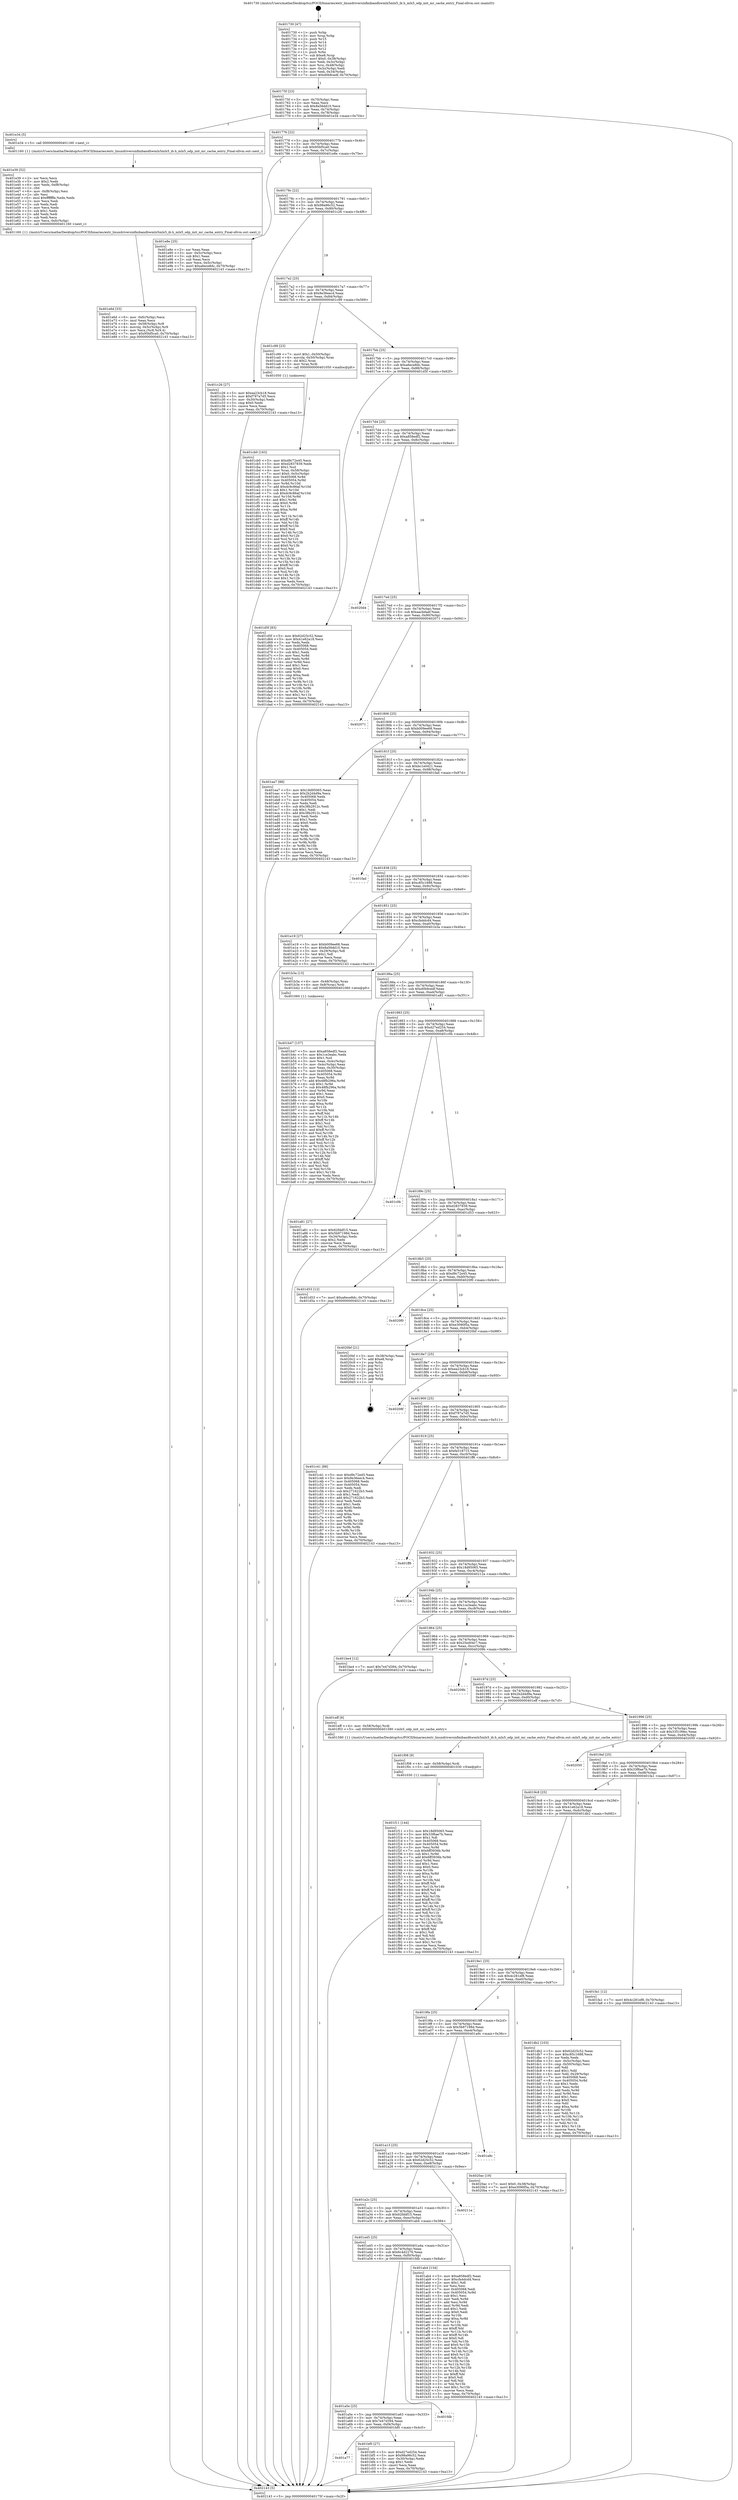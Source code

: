 digraph "0x401730" {
  label = "0x401730 (/mnt/c/Users/mathe/Desktop/tcc/POCII/binaries/extr_linuxdriversinfinibandhwmlx5mlx5_ib.h_mlx5_odp_init_mr_cache_entry_Final-ollvm.out::main(0))"
  labelloc = "t"
  node[shape=record]

  Entry [label="",width=0.3,height=0.3,shape=circle,fillcolor=black,style=filled]
  "0x40175f" [label="{
     0x40175f [23]\l
     | [instrs]\l
     &nbsp;&nbsp;0x40175f \<+3\>: mov -0x70(%rbp),%eax\l
     &nbsp;&nbsp;0x401762 \<+2\>: mov %eax,%ecx\l
     &nbsp;&nbsp;0x401764 \<+6\>: sub $0x8a56dd10,%ecx\l
     &nbsp;&nbsp;0x40176a \<+3\>: mov %eax,-0x74(%rbp)\l
     &nbsp;&nbsp;0x40176d \<+3\>: mov %ecx,-0x78(%rbp)\l
     &nbsp;&nbsp;0x401770 \<+6\>: je 0000000000401e34 \<main+0x704\>\l
  }"]
  "0x401e34" [label="{
     0x401e34 [5]\l
     | [instrs]\l
     &nbsp;&nbsp;0x401e34 \<+5\>: call 0000000000401160 \<next_i\>\l
     | [calls]\l
     &nbsp;&nbsp;0x401160 \{1\} (/mnt/c/Users/mathe/Desktop/tcc/POCII/binaries/extr_linuxdriversinfinibandhwmlx5mlx5_ib.h_mlx5_odp_init_mr_cache_entry_Final-ollvm.out::next_i)\l
  }"]
  "0x401776" [label="{
     0x401776 [22]\l
     | [instrs]\l
     &nbsp;&nbsp;0x401776 \<+5\>: jmp 000000000040177b \<main+0x4b\>\l
     &nbsp;&nbsp;0x40177b \<+3\>: mov -0x74(%rbp),%eax\l
     &nbsp;&nbsp;0x40177e \<+5\>: sub $0x95bf5ca0,%eax\l
     &nbsp;&nbsp;0x401783 \<+3\>: mov %eax,-0x7c(%rbp)\l
     &nbsp;&nbsp;0x401786 \<+6\>: je 0000000000401e8e \<main+0x75e\>\l
  }"]
  Exit [label="",width=0.3,height=0.3,shape=circle,fillcolor=black,style=filled,peripheries=2]
  "0x401e8e" [label="{
     0x401e8e [25]\l
     | [instrs]\l
     &nbsp;&nbsp;0x401e8e \<+2\>: xor %eax,%eax\l
     &nbsp;&nbsp;0x401e90 \<+3\>: mov -0x5c(%rbp),%ecx\l
     &nbsp;&nbsp;0x401e93 \<+3\>: sub $0x1,%eax\l
     &nbsp;&nbsp;0x401e96 \<+2\>: sub %eax,%ecx\l
     &nbsp;&nbsp;0x401e98 \<+3\>: mov %ecx,-0x5c(%rbp)\l
     &nbsp;&nbsp;0x401e9b \<+7\>: movl $0xa6ece8dc,-0x70(%rbp)\l
     &nbsp;&nbsp;0x401ea2 \<+5\>: jmp 0000000000402143 \<main+0xa13\>\l
  }"]
  "0x40178c" [label="{
     0x40178c [22]\l
     | [instrs]\l
     &nbsp;&nbsp;0x40178c \<+5\>: jmp 0000000000401791 \<main+0x61\>\l
     &nbsp;&nbsp;0x401791 \<+3\>: mov -0x74(%rbp),%eax\l
     &nbsp;&nbsp;0x401794 \<+5\>: sub $0x98a96c52,%eax\l
     &nbsp;&nbsp;0x401799 \<+3\>: mov %eax,-0x80(%rbp)\l
     &nbsp;&nbsp;0x40179c \<+6\>: je 0000000000401c26 \<main+0x4f6\>\l
  }"]
  "0x401f11" [label="{
     0x401f11 [144]\l
     | [instrs]\l
     &nbsp;&nbsp;0x401f11 \<+5\>: mov $0x18d95065,%eax\l
     &nbsp;&nbsp;0x401f16 \<+5\>: mov $0x33f6ae7b,%ecx\l
     &nbsp;&nbsp;0x401f1b \<+2\>: mov $0x1,%dl\l
     &nbsp;&nbsp;0x401f1d \<+7\>: mov 0x405068,%esi\l
     &nbsp;&nbsp;0x401f24 \<+8\>: mov 0x405054,%r8d\l
     &nbsp;&nbsp;0x401f2c \<+3\>: mov %esi,%r9d\l
     &nbsp;&nbsp;0x401f2f \<+7\>: sub $0x6ff3936b,%r9d\l
     &nbsp;&nbsp;0x401f36 \<+4\>: sub $0x1,%r9d\l
     &nbsp;&nbsp;0x401f3a \<+7\>: add $0x6ff3936b,%r9d\l
     &nbsp;&nbsp;0x401f41 \<+4\>: imul %r9d,%esi\l
     &nbsp;&nbsp;0x401f45 \<+3\>: and $0x1,%esi\l
     &nbsp;&nbsp;0x401f48 \<+3\>: cmp $0x0,%esi\l
     &nbsp;&nbsp;0x401f4b \<+4\>: sete %r10b\l
     &nbsp;&nbsp;0x401f4f \<+4\>: cmp $0xa,%r8d\l
     &nbsp;&nbsp;0x401f53 \<+4\>: setl %r11b\l
     &nbsp;&nbsp;0x401f57 \<+3\>: mov %r10b,%bl\l
     &nbsp;&nbsp;0x401f5a \<+3\>: xor $0xff,%bl\l
     &nbsp;&nbsp;0x401f5d \<+3\>: mov %r11b,%r14b\l
     &nbsp;&nbsp;0x401f60 \<+4\>: xor $0xff,%r14b\l
     &nbsp;&nbsp;0x401f64 \<+3\>: xor $0x1,%dl\l
     &nbsp;&nbsp;0x401f67 \<+3\>: mov %bl,%r15b\l
     &nbsp;&nbsp;0x401f6a \<+4\>: and $0xff,%r15b\l
     &nbsp;&nbsp;0x401f6e \<+3\>: and %dl,%r10b\l
     &nbsp;&nbsp;0x401f71 \<+3\>: mov %r14b,%r12b\l
     &nbsp;&nbsp;0x401f74 \<+4\>: and $0xff,%r12b\l
     &nbsp;&nbsp;0x401f78 \<+3\>: and %dl,%r11b\l
     &nbsp;&nbsp;0x401f7b \<+3\>: or %r10b,%r15b\l
     &nbsp;&nbsp;0x401f7e \<+3\>: or %r11b,%r12b\l
     &nbsp;&nbsp;0x401f81 \<+3\>: xor %r12b,%r15b\l
     &nbsp;&nbsp;0x401f84 \<+3\>: or %r14b,%bl\l
     &nbsp;&nbsp;0x401f87 \<+3\>: xor $0xff,%bl\l
     &nbsp;&nbsp;0x401f8a \<+3\>: or $0x1,%dl\l
     &nbsp;&nbsp;0x401f8d \<+2\>: and %dl,%bl\l
     &nbsp;&nbsp;0x401f8f \<+3\>: or %bl,%r15b\l
     &nbsp;&nbsp;0x401f92 \<+4\>: test $0x1,%r15b\l
     &nbsp;&nbsp;0x401f96 \<+3\>: cmovne %ecx,%eax\l
     &nbsp;&nbsp;0x401f99 \<+3\>: mov %eax,-0x70(%rbp)\l
     &nbsp;&nbsp;0x401f9c \<+5\>: jmp 0000000000402143 \<main+0xa13\>\l
  }"]
  "0x401c26" [label="{
     0x401c26 [27]\l
     | [instrs]\l
     &nbsp;&nbsp;0x401c26 \<+5\>: mov $0xea23cb18,%eax\l
     &nbsp;&nbsp;0x401c2b \<+5\>: mov $0xf797a7d5,%ecx\l
     &nbsp;&nbsp;0x401c30 \<+3\>: mov -0x30(%rbp),%edx\l
     &nbsp;&nbsp;0x401c33 \<+3\>: cmp $0x0,%edx\l
     &nbsp;&nbsp;0x401c36 \<+3\>: cmove %ecx,%eax\l
     &nbsp;&nbsp;0x401c39 \<+3\>: mov %eax,-0x70(%rbp)\l
     &nbsp;&nbsp;0x401c3c \<+5\>: jmp 0000000000402143 \<main+0xa13\>\l
  }"]
  "0x4017a2" [label="{
     0x4017a2 [25]\l
     | [instrs]\l
     &nbsp;&nbsp;0x4017a2 \<+5\>: jmp 00000000004017a7 \<main+0x77\>\l
     &nbsp;&nbsp;0x4017a7 \<+3\>: mov -0x74(%rbp),%eax\l
     &nbsp;&nbsp;0x4017aa \<+5\>: sub $0x9e36eec4,%eax\l
     &nbsp;&nbsp;0x4017af \<+6\>: mov %eax,-0x84(%rbp)\l
     &nbsp;&nbsp;0x4017b5 \<+6\>: je 0000000000401c99 \<main+0x569\>\l
  }"]
  "0x401f08" [label="{
     0x401f08 [9]\l
     | [instrs]\l
     &nbsp;&nbsp;0x401f08 \<+4\>: mov -0x58(%rbp),%rdi\l
     &nbsp;&nbsp;0x401f0c \<+5\>: call 0000000000401030 \<free@plt\>\l
     | [calls]\l
     &nbsp;&nbsp;0x401030 \{1\} (unknown)\l
  }"]
  "0x401c99" [label="{
     0x401c99 [23]\l
     | [instrs]\l
     &nbsp;&nbsp;0x401c99 \<+7\>: movl $0x1,-0x50(%rbp)\l
     &nbsp;&nbsp;0x401ca0 \<+4\>: movslq -0x50(%rbp),%rax\l
     &nbsp;&nbsp;0x401ca4 \<+4\>: shl $0x2,%rax\l
     &nbsp;&nbsp;0x401ca8 \<+3\>: mov %rax,%rdi\l
     &nbsp;&nbsp;0x401cab \<+5\>: call 0000000000401050 \<malloc@plt\>\l
     | [calls]\l
     &nbsp;&nbsp;0x401050 \{1\} (unknown)\l
  }"]
  "0x4017bb" [label="{
     0x4017bb [25]\l
     | [instrs]\l
     &nbsp;&nbsp;0x4017bb \<+5\>: jmp 00000000004017c0 \<main+0x90\>\l
     &nbsp;&nbsp;0x4017c0 \<+3\>: mov -0x74(%rbp),%eax\l
     &nbsp;&nbsp;0x4017c3 \<+5\>: sub $0xa6ece8dc,%eax\l
     &nbsp;&nbsp;0x4017c8 \<+6\>: mov %eax,-0x88(%rbp)\l
     &nbsp;&nbsp;0x4017ce \<+6\>: je 0000000000401d5f \<main+0x62f\>\l
  }"]
  "0x401e6d" [label="{
     0x401e6d [33]\l
     | [instrs]\l
     &nbsp;&nbsp;0x401e6d \<+6\>: mov -0xfc(%rbp),%ecx\l
     &nbsp;&nbsp;0x401e73 \<+3\>: imul %eax,%ecx\l
     &nbsp;&nbsp;0x401e76 \<+4\>: mov -0x58(%rbp),%r8\l
     &nbsp;&nbsp;0x401e7a \<+4\>: movslq -0x5c(%rbp),%r9\l
     &nbsp;&nbsp;0x401e7e \<+4\>: mov %ecx,(%r8,%r9,4)\l
     &nbsp;&nbsp;0x401e82 \<+7\>: movl $0x95bf5ca0,-0x70(%rbp)\l
     &nbsp;&nbsp;0x401e89 \<+5\>: jmp 0000000000402143 \<main+0xa13\>\l
  }"]
  "0x401d5f" [label="{
     0x401d5f [83]\l
     | [instrs]\l
     &nbsp;&nbsp;0x401d5f \<+5\>: mov $0x62d25c52,%eax\l
     &nbsp;&nbsp;0x401d64 \<+5\>: mov $0x41e62a18,%ecx\l
     &nbsp;&nbsp;0x401d69 \<+2\>: xor %edx,%edx\l
     &nbsp;&nbsp;0x401d6b \<+7\>: mov 0x405068,%esi\l
     &nbsp;&nbsp;0x401d72 \<+7\>: mov 0x405054,%edi\l
     &nbsp;&nbsp;0x401d79 \<+3\>: sub $0x1,%edx\l
     &nbsp;&nbsp;0x401d7c \<+3\>: mov %esi,%r8d\l
     &nbsp;&nbsp;0x401d7f \<+3\>: add %edx,%r8d\l
     &nbsp;&nbsp;0x401d82 \<+4\>: imul %r8d,%esi\l
     &nbsp;&nbsp;0x401d86 \<+3\>: and $0x1,%esi\l
     &nbsp;&nbsp;0x401d89 \<+3\>: cmp $0x0,%esi\l
     &nbsp;&nbsp;0x401d8c \<+4\>: sete %r9b\l
     &nbsp;&nbsp;0x401d90 \<+3\>: cmp $0xa,%edi\l
     &nbsp;&nbsp;0x401d93 \<+4\>: setl %r10b\l
     &nbsp;&nbsp;0x401d97 \<+3\>: mov %r9b,%r11b\l
     &nbsp;&nbsp;0x401d9a \<+3\>: and %r10b,%r11b\l
     &nbsp;&nbsp;0x401d9d \<+3\>: xor %r10b,%r9b\l
     &nbsp;&nbsp;0x401da0 \<+3\>: or %r9b,%r11b\l
     &nbsp;&nbsp;0x401da3 \<+4\>: test $0x1,%r11b\l
     &nbsp;&nbsp;0x401da7 \<+3\>: cmovne %ecx,%eax\l
     &nbsp;&nbsp;0x401daa \<+3\>: mov %eax,-0x70(%rbp)\l
     &nbsp;&nbsp;0x401dad \<+5\>: jmp 0000000000402143 \<main+0xa13\>\l
  }"]
  "0x4017d4" [label="{
     0x4017d4 [25]\l
     | [instrs]\l
     &nbsp;&nbsp;0x4017d4 \<+5\>: jmp 00000000004017d9 \<main+0xa9\>\l
     &nbsp;&nbsp;0x4017d9 \<+3\>: mov -0x74(%rbp),%eax\l
     &nbsp;&nbsp;0x4017dc \<+5\>: sub $0xa858edf2,%eax\l
     &nbsp;&nbsp;0x4017e1 \<+6\>: mov %eax,-0x8c(%rbp)\l
     &nbsp;&nbsp;0x4017e7 \<+6\>: je 00000000004020d4 \<main+0x9a4\>\l
  }"]
  "0x401e39" [label="{
     0x401e39 [52]\l
     | [instrs]\l
     &nbsp;&nbsp;0x401e39 \<+2\>: xor %ecx,%ecx\l
     &nbsp;&nbsp;0x401e3b \<+5\>: mov $0x2,%edx\l
     &nbsp;&nbsp;0x401e40 \<+6\>: mov %edx,-0xf8(%rbp)\l
     &nbsp;&nbsp;0x401e46 \<+1\>: cltd\l
     &nbsp;&nbsp;0x401e47 \<+6\>: mov -0xf8(%rbp),%esi\l
     &nbsp;&nbsp;0x401e4d \<+2\>: idiv %esi\l
     &nbsp;&nbsp;0x401e4f \<+6\>: imul $0xfffffffe,%edx,%edx\l
     &nbsp;&nbsp;0x401e55 \<+2\>: mov %ecx,%edi\l
     &nbsp;&nbsp;0x401e57 \<+2\>: sub %edx,%edi\l
     &nbsp;&nbsp;0x401e59 \<+2\>: mov %ecx,%edx\l
     &nbsp;&nbsp;0x401e5b \<+3\>: sub $0x1,%edx\l
     &nbsp;&nbsp;0x401e5e \<+2\>: add %edx,%edi\l
     &nbsp;&nbsp;0x401e60 \<+2\>: sub %edi,%ecx\l
     &nbsp;&nbsp;0x401e62 \<+6\>: mov %ecx,-0xfc(%rbp)\l
     &nbsp;&nbsp;0x401e68 \<+5\>: call 0000000000401160 \<next_i\>\l
     | [calls]\l
     &nbsp;&nbsp;0x401160 \{1\} (/mnt/c/Users/mathe/Desktop/tcc/POCII/binaries/extr_linuxdriversinfinibandhwmlx5mlx5_ib.h_mlx5_odp_init_mr_cache_entry_Final-ollvm.out::next_i)\l
  }"]
  "0x4020d4" [label="{
     0x4020d4\l
  }", style=dashed]
  "0x4017ed" [label="{
     0x4017ed [25]\l
     | [instrs]\l
     &nbsp;&nbsp;0x4017ed \<+5\>: jmp 00000000004017f2 \<main+0xc2\>\l
     &nbsp;&nbsp;0x4017f2 \<+3\>: mov -0x74(%rbp),%eax\l
     &nbsp;&nbsp;0x4017f5 \<+5\>: sub $0xaacbdaef,%eax\l
     &nbsp;&nbsp;0x4017fa \<+6\>: mov %eax,-0x90(%rbp)\l
     &nbsp;&nbsp;0x401800 \<+6\>: je 0000000000402071 \<main+0x941\>\l
  }"]
  "0x401cb0" [label="{
     0x401cb0 [163]\l
     | [instrs]\l
     &nbsp;&nbsp;0x401cb0 \<+5\>: mov $0xd9c72e45,%ecx\l
     &nbsp;&nbsp;0x401cb5 \<+5\>: mov $0xd2837839,%edx\l
     &nbsp;&nbsp;0x401cba \<+3\>: mov $0x1,%sil\l
     &nbsp;&nbsp;0x401cbd \<+4\>: mov %rax,-0x58(%rbp)\l
     &nbsp;&nbsp;0x401cc1 \<+7\>: movl $0x0,-0x5c(%rbp)\l
     &nbsp;&nbsp;0x401cc8 \<+8\>: mov 0x405068,%r8d\l
     &nbsp;&nbsp;0x401cd0 \<+8\>: mov 0x405054,%r9d\l
     &nbsp;&nbsp;0x401cd8 \<+3\>: mov %r8d,%r10d\l
     &nbsp;&nbsp;0x401cdb \<+7\>: add $0xdc9c86af,%r10d\l
     &nbsp;&nbsp;0x401ce2 \<+4\>: sub $0x1,%r10d\l
     &nbsp;&nbsp;0x401ce6 \<+7\>: sub $0xdc9c86af,%r10d\l
     &nbsp;&nbsp;0x401ced \<+4\>: imul %r10d,%r8d\l
     &nbsp;&nbsp;0x401cf1 \<+4\>: and $0x1,%r8d\l
     &nbsp;&nbsp;0x401cf5 \<+4\>: cmp $0x0,%r8d\l
     &nbsp;&nbsp;0x401cf9 \<+4\>: sete %r11b\l
     &nbsp;&nbsp;0x401cfd \<+4\>: cmp $0xa,%r9d\l
     &nbsp;&nbsp;0x401d01 \<+3\>: setl %bl\l
     &nbsp;&nbsp;0x401d04 \<+3\>: mov %r11b,%r14b\l
     &nbsp;&nbsp;0x401d07 \<+4\>: xor $0xff,%r14b\l
     &nbsp;&nbsp;0x401d0b \<+3\>: mov %bl,%r15b\l
     &nbsp;&nbsp;0x401d0e \<+4\>: xor $0xff,%r15b\l
     &nbsp;&nbsp;0x401d12 \<+4\>: xor $0x0,%sil\l
     &nbsp;&nbsp;0x401d16 \<+3\>: mov %r14b,%r12b\l
     &nbsp;&nbsp;0x401d19 \<+4\>: and $0x0,%r12b\l
     &nbsp;&nbsp;0x401d1d \<+3\>: and %sil,%r11b\l
     &nbsp;&nbsp;0x401d20 \<+3\>: mov %r15b,%r13b\l
     &nbsp;&nbsp;0x401d23 \<+4\>: and $0x0,%r13b\l
     &nbsp;&nbsp;0x401d27 \<+3\>: and %sil,%bl\l
     &nbsp;&nbsp;0x401d2a \<+3\>: or %r11b,%r12b\l
     &nbsp;&nbsp;0x401d2d \<+3\>: or %bl,%r13b\l
     &nbsp;&nbsp;0x401d30 \<+3\>: xor %r13b,%r12b\l
     &nbsp;&nbsp;0x401d33 \<+3\>: or %r15b,%r14b\l
     &nbsp;&nbsp;0x401d36 \<+4\>: xor $0xff,%r14b\l
     &nbsp;&nbsp;0x401d3a \<+4\>: or $0x0,%sil\l
     &nbsp;&nbsp;0x401d3e \<+3\>: and %sil,%r14b\l
     &nbsp;&nbsp;0x401d41 \<+3\>: or %r14b,%r12b\l
     &nbsp;&nbsp;0x401d44 \<+4\>: test $0x1,%r12b\l
     &nbsp;&nbsp;0x401d48 \<+3\>: cmovne %edx,%ecx\l
     &nbsp;&nbsp;0x401d4b \<+3\>: mov %ecx,-0x70(%rbp)\l
     &nbsp;&nbsp;0x401d4e \<+5\>: jmp 0000000000402143 \<main+0xa13\>\l
  }"]
  "0x402071" [label="{
     0x402071\l
  }", style=dashed]
  "0x401806" [label="{
     0x401806 [25]\l
     | [instrs]\l
     &nbsp;&nbsp;0x401806 \<+5\>: jmp 000000000040180b \<main+0xdb\>\l
     &nbsp;&nbsp;0x40180b \<+3\>: mov -0x74(%rbp),%eax\l
     &nbsp;&nbsp;0x40180e \<+5\>: sub $0xb009ee68,%eax\l
     &nbsp;&nbsp;0x401813 \<+6\>: mov %eax,-0x94(%rbp)\l
     &nbsp;&nbsp;0x401819 \<+6\>: je 0000000000401ea7 \<main+0x777\>\l
  }"]
  "0x401a77" [label="{
     0x401a77\l
  }", style=dashed]
  "0x401ea7" [label="{
     0x401ea7 [88]\l
     | [instrs]\l
     &nbsp;&nbsp;0x401ea7 \<+5\>: mov $0x18d95065,%eax\l
     &nbsp;&nbsp;0x401eac \<+5\>: mov $0x2b2d4d9a,%ecx\l
     &nbsp;&nbsp;0x401eb1 \<+7\>: mov 0x405068,%edx\l
     &nbsp;&nbsp;0x401eb8 \<+7\>: mov 0x405054,%esi\l
     &nbsp;&nbsp;0x401ebf \<+2\>: mov %edx,%edi\l
     &nbsp;&nbsp;0x401ec1 \<+6\>: sub $0x38b2912c,%edi\l
     &nbsp;&nbsp;0x401ec7 \<+3\>: sub $0x1,%edi\l
     &nbsp;&nbsp;0x401eca \<+6\>: add $0x38b2912c,%edi\l
     &nbsp;&nbsp;0x401ed0 \<+3\>: imul %edi,%edx\l
     &nbsp;&nbsp;0x401ed3 \<+3\>: and $0x1,%edx\l
     &nbsp;&nbsp;0x401ed6 \<+3\>: cmp $0x0,%edx\l
     &nbsp;&nbsp;0x401ed9 \<+4\>: sete %r8b\l
     &nbsp;&nbsp;0x401edd \<+3\>: cmp $0xa,%esi\l
     &nbsp;&nbsp;0x401ee0 \<+4\>: setl %r9b\l
     &nbsp;&nbsp;0x401ee4 \<+3\>: mov %r8b,%r10b\l
     &nbsp;&nbsp;0x401ee7 \<+3\>: and %r9b,%r10b\l
     &nbsp;&nbsp;0x401eea \<+3\>: xor %r9b,%r8b\l
     &nbsp;&nbsp;0x401eed \<+3\>: or %r8b,%r10b\l
     &nbsp;&nbsp;0x401ef0 \<+4\>: test $0x1,%r10b\l
     &nbsp;&nbsp;0x401ef4 \<+3\>: cmovne %ecx,%eax\l
     &nbsp;&nbsp;0x401ef7 \<+3\>: mov %eax,-0x70(%rbp)\l
     &nbsp;&nbsp;0x401efa \<+5\>: jmp 0000000000402143 \<main+0xa13\>\l
  }"]
  "0x40181f" [label="{
     0x40181f [25]\l
     | [instrs]\l
     &nbsp;&nbsp;0x40181f \<+5\>: jmp 0000000000401824 \<main+0xf4\>\l
     &nbsp;&nbsp;0x401824 \<+3\>: mov -0x74(%rbp),%eax\l
     &nbsp;&nbsp;0x401827 \<+5\>: sub $0xbc1e0421,%eax\l
     &nbsp;&nbsp;0x40182c \<+6\>: mov %eax,-0x98(%rbp)\l
     &nbsp;&nbsp;0x401832 \<+6\>: je 0000000000401fad \<main+0x87d\>\l
  }"]
  "0x401bf0" [label="{
     0x401bf0 [27]\l
     | [instrs]\l
     &nbsp;&nbsp;0x401bf0 \<+5\>: mov $0xd27ed254,%eax\l
     &nbsp;&nbsp;0x401bf5 \<+5\>: mov $0x98a96c52,%ecx\l
     &nbsp;&nbsp;0x401bfa \<+3\>: mov -0x30(%rbp),%edx\l
     &nbsp;&nbsp;0x401bfd \<+3\>: cmp $0x1,%edx\l
     &nbsp;&nbsp;0x401c00 \<+3\>: cmovl %ecx,%eax\l
     &nbsp;&nbsp;0x401c03 \<+3\>: mov %eax,-0x70(%rbp)\l
     &nbsp;&nbsp;0x401c06 \<+5\>: jmp 0000000000402143 \<main+0xa13\>\l
  }"]
  "0x401fad" [label="{
     0x401fad\l
  }", style=dashed]
  "0x401838" [label="{
     0x401838 [25]\l
     | [instrs]\l
     &nbsp;&nbsp;0x401838 \<+5\>: jmp 000000000040183d \<main+0x10d\>\l
     &nbsp;&nbsp;0x40183d \<+3\>: mov -0x74(%rbp),%eax\l
     &nbsp;&nbsp;0x401840 \<+5\>: sub $0xc85c1688,%eax\l
     &nbsp;&nbsp;0x401845 \<+6\>: mov %eax,-0x9c(%rbp)\l
     &nbsp;&nbsp;0x40184b \<+6\>: je 0000000000401e19 \<main+0x6e9\>\l
  }"]
  "0x401a5e" [label="{
     0x401a5e [25]\l
     | [instrs]\l
     &nbsp;&nbsp;0x401a5e \<+5\>: jmp 0000000000401a63 \<main+0x333\>\l
     &nbsp;&nbsp;0x401a63 \<+3\>: mov -0x74(%rbp),%eax\l
     &nbsp;&nbsp;0x401a66 \<+5\>: sub $0x7e47d394,%eax\l
     &nbsp;&nbsp;0x401a6b \<+6\>: mov %eax,-0xf4(%rbp)\l
     &nbsp;&nbsp;0x401a71 \<+6\>: je 0000000000401bf0 \<main+0x4c0\>\l
  }"]
  "0x401e19" [label="{
     0x401e19 [27]\l
     | [instrs]\l
     &nbsp;&nbsp;0x401e19 \<+5\>: mov $0xb009ee68,%eax\l
     &nbsp;&nbsp;0x401e1e \<+5\>: mov $0x8a56dd10,%ecx\l
     &nbsp;&nbsp;0x401e23 \<+3\>: mov -0x29(%rbp),%dl\l
     &nbsp;&nbsp;0x401e26 \<+3\>: test $0x1,%dl\l
     &nbsp;&nbsp;0x401e29 \<+3\>: cmovne %ecx,%eax\l
     &nbsp;&nbsp;0x401e2c \<+3\>: mov %eax,-0x70(%rbp)\l
     &nbsp;&nbsp;0x401e2f \<+5\>: jmp 0000000000402143 \<main+0xa13\>\l
  }"]
  "0x401851" [label="{
     0x401851 [25]\l
     | [instrs]\l
     &nbsp;&nbsp;0x401851 \<+5\>: jmp 0000000000401856 \<main+0x126\>\l
     &nbsp;&nbsp;0x401856 \<+3\>: mov -0x74(%rbp),%eax\l
     &nbsp;&nbsp;0x401859 \<+5\>: sub $0xcfa4dcd4,%eax\l
     &nbsp;&nbsp;0x40185e \<+6\>: mov %eax,-0xa0(%rbp)\l
     &nbsp;&nbsp;0x401864 \<+6\>: je 0000000000401b3a \<main+0x40a\>\l
  }"]
  "0x401fdb" [label="{
     0x401fdb\l
  }", style=dashed]
  "0x401b3a" [label="{
     0x401b3a [13]\l
     | [instrs]\l
     &nbsp;&nbsp;0x401b3a \<+4\>: mov -0x48(%rbp),%rax\l
     &nbsp;&nbsp;0x401b3e \<+4\>: mov 0x8(%rax),%rdi\l
     &nbsp;&nbsp;0x401b42 \<+5\>: call 0000000000401060 \<atoi@plt\>\l
     | [calls]\l
     &nbsp;&nbsp;0x401060 \{1\} (unknown)\l
  }"]
  "0x40186a" [label="{
     0x40186a [25]\l
     | [instrs]\l
     &nbsp;&nbsp;0x40186a \<+5\>: jmp 000000000040186f \<main+0x13f\>\l
     &nbsp;&nbsp;0x40186f \<+3\>: mov -0x74(%rbp),%eax\l
     &nbsp;&nbsp;0x401872 \<+5\>: sub $0xd0b9cedf,%eax\l
     &nbsp;&nbsp;0x401877 \<+6\>: mov %eax,-0xa4(%rbp)\l
     &nbsp;&nbsp;0x40187d \<+6\>: je 0000000000401a81 \<main+0x351\>\l
  }"]
  "0x401b47" [label="{
     0x401b47 [157]\l
     | [instrs]\l
     &nbsp;&nbsp;0x401b47 \<+5\>: mov $0xa858edf2,%ecx\l
     &nbsp;&nbsp;0x401b4c \<+5\>: mov $0x1ce3eabc,%edx\l
     &nbsp;&nbsp;0x401b51 \<+3\>: mov $0x1,%sil\l
     &nbsp;&nbsp;0x401b54 \<+3\>: mov %eax,-0x4c(%rbp)\l
     &nbsp;&nbsp;0x401b57 \<+3\>: mov -0x4c(%rbp),%eax\l
     &nbsp;&nbsp;0x401b5a \<+3\>: mov %eax,-0x30(%rbp)\l
     &nbsp;&nbsp;0x401b5d \<+7\>: mov 0x405068,%eax\l
     &nbsp;&nbsp;0x401b64 \<+8\>: mov 0x405054,%r8d\l
     &nbsp;&nbsp;0x401b6c \<+3\>: mov %eax,%r9d\l
     &nbsp;&nbsp;0x401b6f \<+7\>: add $0x48fb296a,%r9d\l
     &nbsp;&nbsp;0x401b76 \<+4\>: sub $0x1,%r9d\l
     &nbsp;&nbsp;0x401b7a \<+7\>: sub $0x48fb296a,%r9d\l
     &nbsp;&nbsp;0x401b81 \<+4\>: imul %r9d,%eax\l
     &nbsp;&nbsp;0x401b85 \<+3\>: and $0x1,%eax\l
     &nbsp;&nbsp;0x401b88 \<+3\>: cmp $0x0,%eax\l
     &nbsp;&nbsp;0x401b8b \<+4\>: sete %r10b\l
     &nbsp;&nbsp;0x401b8f \<+4\>: cmp $0xa,%r8d\l
     &nbsp;&nbsp;0x401b93 \<+4\>: setl %r11b\l
     &nbsp;&nbsp;0x401b97 \<+3\>: mov %r10b,%bl\l
     &nbsp;&nbsp;0x401b9a \<+3\>: xor $0xff,%bl\l
     &nbsp;&nbsp;0x401b9d \<+3\>: mov %r11b,%r14b\l
     &nbsp;&nbsp;0x401ba0 \<+4\>: xor $0xff,%r14b\l
     &nbsp;&nbsp;0x401ba4 \<+4\>: xor $0x1,%sil\l
     &nbsp;&nbsp;0x401ba8 \<+3\>: mov %bl,%r15b\l
     &nbsp;&nbsp;0x401bab \<+4\>: and $0xff,%r15b\l
     &nbsp;&nbsp;0x401baf \<+3\>: and %sil,%r10b\l
     &nbsp;&nbsp;0x401bb2 \<+3\>: mov %r14b,%r12b\l
     &nbsp;&nbsp;0x401bb5 \<+4\>: and $0xff,%r12b\l
     &nbsp;&nbsp;0x401bb9 \<+3\>: and %sil,%r11b\l
     &nbsp;&nbsp;0x401bbc \<+3\>: or %r10b,%r15b\l
     &nbsp;&nbsp;0x401bbf \<+3\>: or %r11b,%r12b\l
     &nbsp;&nbsp;0x401bc2 \<+3\>: xor %r12b,%r15b\l
     &nbsp;&nbsp;0x401bc5 \<+3\>: or %r14b,%bl\l
     &nbsp;&nbsp;0x401bc8 \<+3\>: xor $0xff,%bl\l
     &nbsp;&nbsp;0x401bcb \<+4\>: or $0x1,%sil\l
     &nbsp;&nbsp;0x401bcf \<+3\>: and %sil,%bl\l
     &nbsp;&nbsp;0x401bd2 \<+3\>: or %bl,%r15b\l
     &nbsp;&nbsp;0x401bd5 \<+4\>: test $0x1,%r15b\l
     &nbsp;&nbsp;0x401bd9 \<+3\>: cmovne %edx,%ecx\l
     &nbsp;&nbsp;0x401bdc \<+3\>: mov %ecx,-0x70(%rbp)\l
     &nbsp;&nbsp;0x401bdf \<+5\>: jmp 0000000000402143 \<main+0xa13\>\l
  }"]
  "0x401a81" [label="{
     0x401a81 [27]\l
     | [instrs]\l
     &nbsp;&nbsp;0x401a81 \<+5\>: mov $0x62fddf15,%eax\l
     &nbsp;&nbsp;0x401a86 \<+5\>: mov $0x5b97198d,%ecx\l
     &nbsp;&nbsp;0x401a8b \<+3\>: mov -0x34(%rbp),%edx\l
     &nbsp;&nbsp;0x401a8e \<+3\>: cmp $0x2,%edx\l
     &nbsp;&nbsp;0x401a91 \<+3\>: cmovne %ecx,%eax\l
     &nbsp;&nbsp;0x401a94 \<+3\>: mov %eax,-0x70(%rbp)\l
     &nbsp;&nbsp;0x401a97 \<+5\>: jmp 0000000000402143 \<main+0xa13\>\l
  }"]
  "0x401883" [label="{
     0x401883 [25]\l
     | [instrs]\l
     &nbsp;&nbsp;0x401883 \<+5\>: jmp 0000000000401888 \<main+0x158\>\l
     &nbsp;&nbsp;0x401888 \<+3\>: mov -0x74(%rbp),%eax\l
     &nbsp;&nbsp;0x40188b \<+5\>: sub $0xd27ed254,%eax\l
     &nbsp;&nbsp;0x401890 \<+6\>: mov %eax,-0xa8(%rbp)\l
     &nbsp;&nbsp;0x401896 \<+6\>: je 0000000000401c0b \<main+0x4db\>\l
  }"]
  "0x402143" [label="{
     0x402143 [5]\l
     | [instrs]\l
     &nbsp;&nbsp;0x402143 \<+5\>: jmp 000000000040175f \<main+0x2f\>\l
  }"]
  "0x401730" [label="{
     0x401730 [47]\l
     | [instrs]\l
     &nbsp;&nbsp;0x401730 \<+1\>: push %rbp\l
     &nbsp;&nbsp;0x401731 \<+3\>: mov %rsp,%rbp\l
     &nbsp;&nbsp;0x401734 \<+2\>: push %r15\l
     &nbsp;&nbsp;0x401736 \<+2\>: push %r14\l
     &nbsp;&nbsp;0x401738 \<+2\>: push %r13\l
     &nbsp;&nbsp;0x40173a \<+2\>: push %r12\l
     &nbsp;&nbsp;0x40173c \<+1\>: push %rbx\l
     &nbsp;&nbsp;0x40173d \<+7\>: sub $0xe8,%rsp\l
     &nbsp;&nbsp;0x401744 \<+7\>: movl $0x0,-0x38(%rbp)\l
     &nbsp;&nbsp;0x40174b \<+3\>: mov %edi,-0x3c(%rbp)\l
     &nbsp;&nbsp;0x40174e \<+4\>: mov %rsi,-0x48(%rbp)\l
     &nbsp;&nbsp;0x401752 \<+3\>: mov -0x3c(%rbp),%edi\l
     &nbsp;&nbsp;0x401755 \<+3\>: mov %edi,-0x34(%rbp)\l
     &nbsp;&nbsp;0x401758 \<+7\>: movl $0xd0b9cedf,-0x70(%rbp)\l
  }"]
  "0x401a45" [label="{
     0x401a45 [25]\l
     | [instrs]\l
     &nbsp;&nbsp;0x401a45 \<+5\>: jmp 0000000000401a4a \<main+0x31a\>\l
     &nbsp;&nbsp;0x401a4a \<+3\>: mov -0x74(%rbp),%eax\l
     &nbsp;&nbsp;0x401a4d \<+5\>: sub $0x6c4d2276,%eax\l
     &nbsp;&nbsp;0x401a52 \<+6\>: mov %eax,-0xf0(%rbp)\l
     &nbsp;&nbsp;0x401a58 \<+6\>: je 0000000000401fdb \<main+0x8ab\>\l
  }"]
  "0x401c0b" [label="{
     0x401c0b\l
  }", style=dashed]
  "0x40189c" [label="{
     0x40189c [25]\l
     | [instrs]\l
     &nbsp;&nbsp;0x40189c \<+5\>: jmp 00000000004018a1 \<main+0x171\>\l
     &nbsp;&nbsp;0x4018a1 \<+3\>: mov -0x74(%rbp),%eax\l
     &nbsp;&nbsp;0x4018a4 \<+5\>: sub $0xd2837839,%eax\l
     &nbsp;&nbsp;0x4018a9 \<+6\>: mov %eax,-0xac(%rbp)\l
     &nbsp;&nbsp;0x4018af \<+6\>: je 0000000000401d53 \<main+0x623\>\l
  }"]
  "0x401ab4" [label="{
     0x401ab4 [134]\l
     | [instrs]\l
     &nbsp;&nbsp;0x401ab4 \<+5\>: mov $0xa858edf2,%eax\l
     &nbsp;&nbsp;0x401ab9 \<+5\>: mov $0xcfa4dcd4,%ecx\l
     &nbsp;&nbsp;0x401abe \<+2\>: mov $0x1,%dl\l
     &nbsp;&nbsp;0x401ac0 \<+2\>: xor %esi,%esi\l
     &nbsp;&nbsp;0x401ac2 \<+7\>: mov 0x405068,%edi\l
     &nbsp;&nbsp;0x401ac9 \<+8\>: mov 0x405054,%r8d\l
     &nbsp;&nbsp;0x401ad1 \<+3\>: sub $0x1,%esi\l
     &nbsp;&nbsp;0x401ad4 \<+3\>: mov %edi,%r9d\l
     &nbsp;&nbsp;0x401ad7 \<+3\>: add %esi,%r9d\l
     &nbsp;&nbsp;0x401ada \<+4\>: imul %r9d,%edi\l
     &nbsp;&nbsp;0x401ade \<+3\>: and $0x1,%edi\l
     &nbsp;&nbsp;0x401ae1 \<+3\>: cmp $0x0,%edi\l
     &nbsp;&nbsp;0x401ae4 \<+4\>: sete %r10b\l
     &nbsp;&nbsp;0x401ae8 \<+4\>: cmp $0xa,%r8d\l
     &nbsp;&nbsp;0x401aec \<+4\>: setl %r11b\l
     &nbsp;&nbsp;0x401af0 \<+3\>: mov %r10b,%bl\l
     &nbsp;&nbsp;0x401af3 \<+3\>: xor $0xff,%bl\l
     &nbsp;&nbsp;0x401af6 \<+3\>: mov %r11b,%r14b\l
     &nbsp;&nbsp;0x401af9 \<+4\>: xor $0xff,%r14b\l
     &nbsp;&nbsp;0x401afd \<+3\>: xor $0x0,%dl\l
     &nbsp;&nbsp;0x401b00 \<+3\>: mov %bl,%r15b\l
     &nbsp;&nbsp;0x401b03 \<+4\>: and $0x0,%r15b\l
     &nbsp;&nbsp;0x401b07 \<+3\>: and %dl,%r10b\l
     &nbsp;&nbsp;0x401b0a \<+3\>: mov %r14b,%r12b\l
     &nbsp;&nbsp;0x401b0d \<+4\>: and $0x0,%r12b\l
     &nbsp;&nbsp;0x401b11 \<+3\>: and %dl,%r11b\l
     &nbsp;&nbsp;0x401b14 \<+3\>: or %r10b,%r15b\l
     &nbsp;&nbsp;0x401b17 \<+3\>: or %r11b,%r12b\l
     &nbsp;&nbsp;0x401b1a \<+3\>: xor %r12b,%r15b\l
     &nbsp;&nbsp;0x401b1d \<+3\>: or %r14b,%bl\l
     &nbsp;&nbsp;0x401b20 \<+3\>: xor $0xff,%bl\l
     &nbsp;&nbsp;0x401b23 \<+3\>: or $0x0,%dl\l
     &nbsp;&nbsp;0x401b26 \<+2\>: and %dl,%bl\l
     &nbsp;&nbsp;0x401b28 \<+3\>: or %bl,%r15b\l
     &nbsp;&nbsp;0x401b2b \<+4\>: test $0x1,%r15b\l
     &nbsp;&nbsp;0x401b2f \<+3\>: cmovne %ecx,%eax\l
     &nbsp;&nbsp;0x401b32 \<+3\>: mov %eax,-0x70(%rbp)\l
     &nbsp;&nbsp;0x401b35 \<+5\>: jmp 0000000000402143 \<main+0xa13\>\l
  }"]
  "0x401d53" [label="{
     0x401d53 [12]\l
     | [instrs]\l
     &nbsp;&nbsp;0x401d53 \<+7\>: movl $0xa6ece8dc,-0x70(%rbp)\l
     &nbsp;&nbsp;0x401d5a \<+5\>: jmp 0000000000402143 \<main+0xa13\>\l
  }"]
  "0x4018b5" [label="{
     0x4018b5 [25]\l
     | [instrs]\l
     &nbsp;&nbsp;0x4018b5 \<+5\>: jmp 00000000004018ba \<main+0x18a\>\l
     &nbsp;&nbsp;0x4018ba \<+3\>: mov -0x74(%rbp),%eax\l
     &nbsp;&nbsp;0x4018bd \<+5\>: sub $0xd9c72e45,%eax\l
     &nbsp;&nbsp;0x4018c2 \<+6\>: mov %eax,-0xb0(%rbp)\l
     &nbsp;&nbsp;0x4018c8 \<+6\>: je 00000000004020f0 \<main+0x9c0\>\l
  }"]
  "0x401a2c" [label="{
     0x401a2c [25]\l
     | [instrs]\l
     &nbsp;&nbsp;0x401a2c \<+5\>: jmp 0000000000401a31 \<main+0x301\>\l
     &nbsp;&nbsp;0x401a31 \<+3\>: mov -0x74(%rbp),%eax\l
     &nbsp;&nbsp;0x401a34 \<+5\>: sub $0x62fddf15,%eax\l
     &nbsp;&nbsp;0x401a39 \<+6\>: mov %eax,-0xec(%rbp)\l
     &nbsp;&nbsp;0x401a3f \<+6\>: je 0000000000401ab4 \<main+0x384\>\l
  }"]
  "0x4020f0" [label="{
     0x4020f0\l
  }", style=dashed]
  "0x4018ce" [label="{
     0x4018ce [25]\l
     | [instrs]\l
     &nbsp;&nbsp;0x4018ce \<+5\>: jmp 00000000004018d3 \<main+0x1a3\>\l
     &nbsp;&nbsp;0x4018d3 \<+3\>: mov -0x74(%rbp),%eax\l
     &nbsp;&nbsp;0x4018d6 \<+5\>: sub $0xe3090f5a,%eax\l
     &nbsp;&nbsp;0x4018db \<+6\>: mov %eax,-0xb4(%rbp)\l
     &nbsp;&nbsp;0x4018e1 \<+6\>: je 00000000004020bf \<main+0x98f\>\l
  }"]
  "0x40211e" [label="{
     0x40211e\l
  }", style=dashed]
  "0x4020bf" [label="{
     0x4020bf [21]\l
     | [instrs]\l
     &nbsp;&nbsp;0x4020bf \<+3\>: mov -0x38(%rbp),%eax\l
     &nbsp;&nbsp;0x4020c2 \<+7\>: add $0xe8,%rsp\l
     &nbsp;&nbsp;0x4020c9 \<+1\>: pop %rbx\l
     &nbsp;&nbsp;0x4020ca \<+2\>: pop %r12\l
     &nbsp;&nbsp;0x4020cc \<+2\>: pop %r13\l
     &nbsp;&nbsp;0x4020ce \<+2\>: pop %r14\l
     &nbsp;&nbsp;0x4020d0 \<+2\>: pop %r15\l
     &nbsp;&nbsp;0x4020d2 \<+1\>: pop %rbp\l
     &nbsp;&nbsp;0x4020d3 \<+1\>: ret\l
  }"]
  "0x4018e7" [label="{
     0x4018e7 [25]\l
     | [instrs]\l
     &nbsp;&nbsp;0x4018e7 \<+5\>: jmp 00000000004018ec \<main+0x1bc\>\l
     &nbsp;&nbsp;0x4018ec \<+3\>: mov -0x74(%rbp),%eax\l
     &nbsp;&nbsp;0x4018ef \<+5\>: sub $0xea23cb18,%eax\l
     &nbsp;&nbsp;0x4018f4 \<+6\>: mov %eax,-0xb8(%rbp)\l
     &nbsp;&nbsp;0x4018fa \<+6\>: je 000000000040208f \<main+0x95f\>\l
  }"]
  "0x401a13" [label="{
     0x401a13 [25]\l
     | [instrs]\l
     &nbsp;&nbsp;0x401a13 \<+5\>: jmp 0000000000401a18 \<main+0x2e8\>\l
     &nbsp;&nbsp;0x401a18 \<+3\>: mov -0x74(%rbp),%eax\l
     &nbsp;&nbsp;0x401a1b \<+5\>: sub $0x62d25c52,%eax\l
     &nbsp;&nbsp;0x401a20 \<+6\>: mov %eax,-0xe8(%rbp)\l
     &nbsp;&nbsp;0x401a26 \<+6\>: je 000000000040211e \<main+0x9ee\>\l
  }"]
  "0x40208f" [label="{
     0x40208f\l
  }", style=dashed]
  "0x401900" [label="{
     0x401900 [25]\l
     | [instrs]\l
     &nbsp;&nbsp;0x401900 \<+5\>: jmp 0000000000401905 \<main+0x1d5\>\l
     &nbsp;&nbsp;0x401905 \<+3\>: mov -0x74(%rbp),%eax\l
     &nbsp;&nbsp;0x401908 \<+5\>: sub $0xf797a7d5,%eax\l
     &nbsp;&nbsp;0x40190d \<+6\>: mov %eax,-0xbc(%rbp)\l
     &nbsp;&nbsp;0x401913 \<+6\>: je 0000000000401c41 \<main+0x511\>\l
  }"]
  "0x401a9c" [label="{
     0x401a9c\l
  }", style=dashed]
  "0x401c41" [label="{
     0x401c41 [88]\l
     | [instrs]\l
     &nbsp;&nbsp;0x401c41 \<+5\>: mov $0xd9c72e45,%eax\l
     &nbsp;&nbsp;0x401c46 \<+5\>: mov $0x9e36eec4,%ecx\l
     &nbsp;&nbsp;0x401c4b \<+7\>: mov 0x405068,%edx\l
     &nbsp;&nbsp;0x401c52 \<+7\>: mov 0x405054,%esi\l
     &nbsp;&nbsp;0x401c59 \<+2\>: mov %edx,%edi\l
     &nbsp;&nbsp;0x401c5b \<+6\>: sub $0x271622b3,%edi\l
     &nbsp;&nbsp;0x401c61 \<+3\>: sub $0x1,%edi\l
     &nbsp;&nbsp;0x401c64 \<+6\>: add $0x271622b3,%edi\l
     &nbsp;&nbsp;0x401c6a \<+3\>: imul %edi,%edx\l
     &nbsp;&nbsp;0x401c6d \<+3\>: and $0x1,%edx\l
     &nbsp;&nbsp;0x401c70 \<+3\>: cmp $0x0,%edx\l
     &nbsp;&nbsp;0x401c73 \<+4\>: sete %r8b\l
     &nbsp;&nbsp;0x401c77 \<+3\>: cmp $0xa,%esi\l
     &nbsp;&nbsp;0x401c7a \<+4\>: setl %r9b\l
     &nbsp;&nbsp;0x401c7e \<+3\>: mov %r8b,%r10b\l
     &nbsp;&nbsp;0x401c81 \<+3\>: and %r9b,%r10b\l
     &nbsp;&nbsp;0x401c84 \<+3\>: xor %r9b,%r8b\l
     &nbsp;&nbsp;0x401c87 \<+3\>: or %r8b,%r10b\l
     &nbsp;&nbsp;0x401c8a \<+4\>: test $0x1,%r10b\l
     &nbsp;&nbsp;0x401c8e \<+3\>: cmovne %ecx,%eax\l
     &nbsp;&nbsp;0x401c91 \<+3\>: mov %eax,-0x70(%rbp)\l
     &nbsp;&nbsp;0x401c94 \<+5\>: jmp 0000000000402143 \<main+0xa13\>\l
  }"]
  "0x401919" [label="{
     0x401919 [25]\l
     | [instrs]\l
     &nbsp;&nbsp;0x401919 \<+5\>: jmp 000000000040191e \<main+0x1ee\>\l
     &nbsp;&nbsp;0x40191e \<+3\>: mov -0x74(%rbp),%eax\l
     &nbsp;&nbsp;0x401921 \<+5\>: sub $0xfa518715,%eax\l
     &nbsp;&nbsp;0x401926 \<+6\>: mov %eax,-0xc0(%rbp)\l
     &nbsp;&nbsp;0x40192c \<+6\>: je 0000000000401ff6 \<main+0x8c6\>\l
  }"]
  "0x4019fa" [label="{
     0x4019fa [25]\l
     | [instrs]\l
     &nbsp;&nbsp;0x4019fa \<+5\>: jmp 00000000004019ff \<main+0x2cf\>\l
     &nbsp;&nbsp;0x4019ff \<+3\>: mov -0x74(%rbp),%eax\l
     &nbsp;&nbsp;0x401a02 \<+5\>: sub $0x5b97198d,%eax\l
     &nbsp;&nbsp;0x401a07 \<+6\>: mov %eax,-0xe4(%rbp)\l
     &nbsp;&nbsp;0x401a0d \<+6\>: je 0000000000401a9c \<main+0x36c\>\l
  }"]
  "0x401ff6" [label="{
     0x401ff6\l
  }", style=dashed]
  "0x401932" [label="{
     0x401932 [25]\l
     | [instrs]\l
     &nbsp;&nbsp;0x401932 \<+5\>: jmp 0000000000401937 \<main+0x207\>\l
     &nbsp;&nbsp;0x401937 \<+3\>: mov -0x74(%rbp),%eax\l
     &nbsp;&nbsp;0x40193a \<+5\>: sub $0x18d95065,%eax\l
     &nbsp;&nbsp;0x40193f \<+6\>: mov %eax,-0xc4(%rbp)\l
     &nbsp;&nbsp;0x401945 \<+6\>: je 000000000040212a \<main+0x9fa\>\l
  }"]
  "0x4020ac" [label="{
     0x4020ac [19]\l
     | [instrs]\l
     &nbsp;&nbsp;0x4020ac \<+7\>: movl $0x0,-0x38(%rbp)\l
     &nbsp;&nbsp;0x4020b3 \<+7\>: movl $0xe3090f5a,-0x70(%rbp)\l
     &nbsp;&nbsp;0x4020ba \<+5\>: jmp 0000000000402143 \<main+0xa13\>\l
  }"]
  "0x40212a" [label="{
     0x40212a\l
  }", style=dashed]
  "0x40194b" [label="{
     0x40194b [25]\l
     | [instrs]\l
     &nbsp;&nbsp;0x40194b \<+5\>: jmp 0000000000401950 \<main+0x220\>\l
     &nbsp;&nbsp;0x401950 \<+3\>: mov -0x74(%rbp),%eax\l
     &nbsp;&nbsp;0x401953 \<+5\>: sub $0x1ce3eabc,%eax\l
     &nbsp;&nbsp;0x401958 \<+6\>: mov %eax,-0xc8(%rbp)\l
     &nbsp;&nbsp;0x40195e \<+6\>: je 0000000000401be4 \<main+0x4b4\>\l
  }"]
  "0x4019e1" [label="{
     0x4019e1 [25]\l
     | [instrs]\l
     &nbsp;&nbsp;0x4019e1 \<+5\>: jmp 00000000004019e6 \<main+0x2b6\>\l
     &nbsp;&nbsp;0x4019e6 \<+3\>: mov -0x74(%rbp),%eax\l
     &nbsp;&nbsp;0x4019e9 \<+5\>: sub $0x4c281ef8,%eax\l
     &nbsp;&nbsp;0x4019ee \<+6\>: mov %eax,-0xe0(%rbp)\l
     &nbsp;&nbsp;0x4019f4 \<+6\>: je 00000000004020ac \<main+0x97c\>\l
  }"]
  "0x401be4" [label="{
     0x401be4 [12]\l
     | [instrs]\l
     &nbsp;&nbsp;0x401be4 \<+7\>: movl $0x7e47d394,-0x70(%rbp)\l
     &nbsp;&nbsp;0x401beb \<+5\>: jmp 0000000000402143 \<main+0xa13\>\l
  }"]
  "0x401964" [label="{
     0x401964 [25]\l
     | [instrs]\l
     &nbsp;&nbsp;0x401964 \<+5\>: jmp 0000000000401969 \<main+0x239\>\l
     &nbsp;&nbsp;0x401969 \<+3\>: mov -0x74(%rbp),%eax\l
     &nbsp;&nbsp;0x40196c \<+5\>: sub $0x25ed04c7,%eax\l
     &nbsp;&nbsp;0x401971 \<+6\>: mov %eax,-0xcc(%rbp)\l
     &nbsp;&nbsp;0x401977 \<+6\>: je 000000000040209b \<main+0x96b\>\l
  }"]
  "0x401db2" [label="{
     0x401db2 [103]\l
     | [instrs]\l
     &nbsp;&nbsp;0x401db2 \<+5\>: mov $0x62d25c52,%eax\l
     &nbsp;&nbsp;0x401db7 \<+5\>: mov $0xc85c1688,%ecx\l
     &nbsp;&nbsp;0x401dbc \<+2\>: xor %edx,%edx\l
     &nbsp;&nbsp;0x401dbe \<+3\>: mov -0x5c(%rbp),%esi\l
     &nbsp;&nbsp;0x401dc1 \<+3\>: cmp -0x50(%rbp),%esi\l
     &nbsp;&nbsp;0x401dc4 \<+4\>: setl %dil\l
     &nbsp;&nbsp;0x401dc8 \<+4\>: and $0x1,%dil\l
     &nbsp;&nbsp;0x401dcc \<+4\>: mov %dil,-0x29(%rbp)\l
     &nbsp;&nbsp;0x401dd0 \<+7\>: mov 0x405068,%esi\l
     &nbsp;&nbsp;0x401dd7 \<+8\>: mov 0x405054,%r8d\l
     &nbsp;&nbsp;0x401ddf \<+3\>: sub $0x1,%edx\l
     &nbsp;&nbsp;0x401de2 \<+3\>: mov %esi,%r9d\l
     &nbsp;&nbsp;0x401de5 \<+3\>: add %edx,%r9d\l
     &nbsp;&nbsp;0x401de8 \<+4\>: imul %r9d,%esi\l
     &nbsp;&nbsp;0x401dec \<+3\>: and $0x1,%esi\l
     &nbsp;&nbsp;0x401def \<+3\>: cmp $0x0,%esi\l
     &nbsp;&nbsp;0x401df2 \<+4\>: sete %dil\l
     &nbsp;&nbsp;0x401df6 \<+4\>: cmp $0xa,%r8d\l
     &nbsp;&nbsp;0x401dfa \<+4\>: setl %r10b\l
     &nbsp;&nbsp;0x401dfe \<+3\>: mov %dil,%r11b\l
     &nbsp;&nbsp;0x401e01 \<+3\>: and %r10b,%r11b\l
     &nbsp;&nbsp;0x401e04 \<+3\>: xor %r10b,%dil\l
     &nbsp;&nbsp;0x401e07 \<+3\>: or %dil,%r11b\l
     &nbsp;&nbsp;0x401e0a \<+4\>: test $0x1,%r11b\l
     &nbsp;&nbsp;0x401e0e \<+3\>: cmovne %ecx,%eax\l
     &nbsp;&nbsp;0x401e11 \<+3\>: mov %eax,-0x70(%rbp)\l
     &nbsp;&nbsp;0x401e14 \<+5\>: jmp 0000000000402143 \<main+0xa13\>\l
  }"]
  "0x40209b" [label="{
     0x40209b\l
  }", style=dashed]
  "0x40197d" [label="{
     0x40197d [25]\l
     | [instrs]\l
     &nbsp;&nbsp;0x40197d \<+5\>: jmp 0000000000401982 \<main+0x252\>\l
     &nbsp;&nbsp;0x401982 \<+3\>: mov -0x74(%rbp),%eax\l
     &nbsp;&nbsp;0x401985 \<+5\>: sub $0x2b2d4d9a,%eax\l
     &nbsp;&nbsp;0x40198a \<+6\>: mov %eax,-0xd0(%rbp)\l
     &nbsp;&nbsp;0x401990 \<+6\>: je 0000000000401eff \<main+0x7cf\>\l
  }"]
  "0x4019c8" [label="{
     0x4019c8 [25]\l
     | [instrs]\l
     &nbsp;&nbsp;0x4019c8 \<+5\>: jmp 00000000004019cd \<main+0x29d\>\l
     &nbsp;&nbsp;0x4019cd \<+3\>: mov -0x74(%rbp),%eax\l
     &nbsp;&nbsp;0x4019d0 \<+5\>: sub $0x41e62a18,%eax\l
     &nbsp;&nbsp;0x4019d5 \<+6\>: mov %eax,-0xdc(%rbp)\l
     &nbsp;&nbsp;0x4019db \<+6\>: je 0000000000401db2 \<main+0x682\>\l
  }"]
  "0x401eff" [label="{
     0x401eff [9]\l
     | [instrs]\l
     &nbsp;&nbsp;0x401eff \<+4\>: mov -0x58(%rbp),%rdi\l
     &nbsp;&nbsp;0x401f03 \<+5\>: call 0000000000401580 \<mlx5_odp_init_mr_cache_entry\>\l
     | [calls]\l
     &nbsp;&nbsp;0x401580 \{1\} (/mnt/c/Users/mathe/Desktop/tcc/POCII/binaries/extr_linuxdriversinfinibandhwmlx5mlx5_ib.h_mlx5_odp_init_mr_cache_entry_Final-ollvm.out::mlx5_odp_init_mr_cache_entry)\l
  }"]
  "0x401996" [label="{
     0x401996 [25]\l
     | [instrs]\l
     &nbsp;&nbsp;0x401996 \<+5\>: jmp 000000000040199b \<main+0x26b\>\l
     &nbsp;&nbsp;0x40199b \<+3\>: mov -0x74(%rbp),%eax\l
     &nbsp;&nbsp;0x40199e \<+5\>: sub $0x335199ec,%eax\l
     &nbsp;&nbsp;0x4019a3 \<+6\>: mov %eax,-0xd4(%rbp)\l
     &nbsp;&nbsp;0x4019a9 \<+6\>: je 0000000000402050 \<main+0x920\>\l
  }"]
  "0x401fa1" [label="{
     0x401fa1 [12]\l
     | [instrs]\l
     &nbsp;&nbsp;0x401fa1 \<+7\>: movl $0x4c281ef8,-0x70(%rbp)\l
     &nbsp;&nbsp;0x401fa8 \<+5\>: jmp 0000000000402143 \<main+0xa13\>\l
  }"]
  "0x402050" [label="{
     0x402050\l
  }", style=dashed]
  "0x4019af" [label="{
     0x4019af [25]\l
     | [instrs]\l
     &nbsp;&nbsp;0x4019af \<+5\>: jmp 00000000004019b4 \<main+0x284\>\l
     &nbsp;&nbsp;0x4019b4 \<+3\>: mov -0x74(%rbp),%eax\l
     &nbsp;&nbsp;0x4019b7 \<+5\>: sub $0x33f6ae7b,%eax\l
     &nbsp;&nbsp;0x4019bc \<+6\>: mov %eax,-0xd8(%rbp)\l
     &nbsp;&nbsp;0x4019c2 \<+6\>: je 0000000000401fa1 \<main+0x871\>\l
  }"]
  Entry -> "0x401730" [label=" 1"]
  "0x40175f" -> "0x401e34" [label=" 1"]
  "0x40175f" -> "0x401776" [label=" 21"]
  "0x4020bf" -> Exit [label=" 1"]
  "0x401776" -> "0x401e8e" [label=" 1"]
  "0x401776" -> "0x40178c" [label=" 20"]
  "0x4020ac" -> "0x402143" [label=" 1"]
  "0x40178c" -> "0x401c26" [label=" 1"]
  "0x40178c" -> "0x4017a2" [label=" 19"]
  "0x401fa1" -> "0x402143" [label=" 1"]
  "0x4017a2" -> "0x401c99" [label=" 1"]
  "0x4017a2" -> "0x4017bb" [label=" 18"]
  "0x401f11" -> "0x402143" [label=" 1"]
  "0x4017bb" -> "0x401d5f" [label=" 2"]
  "0x4017bb" -> "0x4017d4" [label=" 16"]
  "0x401f08" -> "0x401f11" [label=" 1"]
  "0x4017d4" -> "0x4020d4" [label=" 0"]
  "0x4017d4" -> "0x4017ed" [label=" 16"]
  "0x401eff" -> "0x401f08" [label=" 1"]
  "0x4017ed" -> "0x402071" [label=" 0"]
  "0x4017ed" -> "0x401806" [label=" 16"]
  "0x401ea7" -> "0x402143" [label=" 1"]
  "0x401806" -> "0x401ea7" [label=" 1"]
  "0x401806" -> "0x40181f" [label=" 15"]
  "0x401e8e" -> "0x402143" [label=" 1"]
  "0x40181f" -> "0x401fad" [label=" 0"]
  "0x40181f" -> "0x401838" [label=" 15"]
  "0x401e6d" -> "0x402143" [label=" 1"]
  "0x401838" -> "0x401e19" [label=" 2"]
  "0x401838" -> "0x401851" [label=" 13"]
  "0x401e34" -> "0x401e39" [label=" 1"]
  "0x401851" -> "0x401b3a" [label=" 1"]
  "0x401851" -> "0x40186a" [label=" 12"]
  "0x401e19" -> "0x402143" [label=" 2"]
  "0x40186a" -> "0x401a81" [label=" 1"]
  "0x40186a" -> "0x401883" [label=" 11"]
  "0x401a81" -> "0x402143" [label=" 1"]
  "0x401730" -> "0x40175f" [label=" 1"]
  "0x402143" -> "0x40175f" [label=" 21"]
  "0x401d5f" -> "0x402143" [label=" 2"]
  "0x401883" -> "0x401c0b" [label=" 0"]
  "0x401883" -> "0x40189c" [label=" 11"]
  "0x401d53" -> "0x402143" [label=" 1"]
  "0x40189c" -> "0x401d53" [label=" 1"]
  "0x40189c" -> "0x4018b5" [label=" 10"]
  "0x401cb0" -> "0x402143" [label=" 1"]
  "0x4018b5" -> "0x4020f0" [label=" 0"]
  "0x4018b5" -> "0x4018ce" [label=" 10"]
  "0x401c41" -> "0x402143" [label=" 1"]
  "0x4018ce" -> "0x4020bf" [label=" 1"]
  "0x4018ce" -> "0x4018e7" [label=" 9"]
  "0x401c26" -> "0x402143" [label=" 1"]
  "0x4018e7" -> "0x40208f" [label=" 0"]
  "0x4018e7" -> "0x401900" [label=" 9"]
  "0x401a5e" -> "0x401a77" [label=" 0"]
  "0x401900" -> "0x401c41" [label=" 1"]
  "0x401900" -> "0x401919" [label=" 8"]
  "0x401a5e" -> "0x401bf0" [label=" 1"]
  "0x401919" -> "0x401ff6" [label=" 0"]
  "0x401919" -> "0x401932" [label=" 8"]
  "0x401a45" -> "0x401a5e" [label=" 1"]
  "0x401932" -> "0x40212a" [label=" 0"]
  "0x401932" -> "0x40194b" [label=" 8"]
  "0x401a45" -> "0x401fdb" [label=" 0"]
  "0x40194b" -> "0x401be4" [label=" 1"]
  "0x40194b" -> "0x401964" [label=" 7"]
  "0x401be4" -> "0x402143" [label=" 1"]
  "0x401964" -> "0x40209b" [label=" 0"]
  "0x401964" -> "0x40197d" [label=" 7"]
  "0x401b47" -> "0x402143" [label=" 1"]
  "0x40197d" -> "0x401eff" [label=" 1"]
  "0x40197d" -> "0x401996" [label=" 6"]
  "0x401ab4" -> "0x402143" [label=" 1"]
  "0x401996" -> "0x402050" [label=" 0"]
  "0x401996" -> "0x4019af" [label=" 6"]
  "0x401a2c" -> "0x401a45" [label=" 1"]
  "0x4019af" -> "0x401fa1" [label=" 1"]
  "0x4019af" -> "0x4019c8" [label=" 5"]
  "0x401b3a" -> "0x401b47" [label=" 1"]
  "0x4019c8" -> "0x401db2" [label=" 2"]
  "0x4019c8" -> "0x4019e1" [label=" 3"]
  "0x401db2" -> "0x402143" [label=" 2"]
  "0x4019e1" -> "0x4020ac" [label=" 1"]
  "0x4019e1" -> "0x4019fa" [label=" 2"]
  "0x401e39" -> "0x401e6d" [label=" 1"]
  "0x4019fa" -> "0x401a9c" [label=" 0"]
  "0x4019fa" -> "0x401a13" [label=" 2"]
  "0x401bf0" -> "0x402143" [label=" 1"]
  "0x401a13" -> "0x40211e" [label=" 0"]
  "0x401a13" -> "0x401a2c" [label=" 2"]
  "0x401c99" -> "0x401cb0" [label=" 1"]
  "0x401a2c" -> "0x401ab4" [label=" 1"]
}
